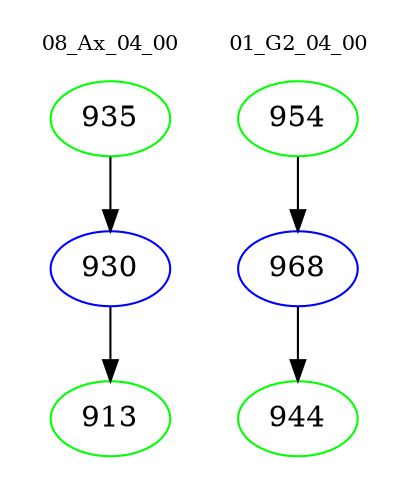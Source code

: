 digraph{
subgraph cluster_0 {
color = white
label = "08_Ax_04_00";
fontsize=10;
T0_935 [label="935", color="green"]
T0_935 -> T0_930 [color="black"]
T0_930 [label="930", color="blue"]
T0_930 -> T0_913 [color="black"]
T0_913 [label="913", color="green"]
}
subgraph cluster_1 {
color = white
label = "01_G2_04_00";
fontsize=10;
T1_954 [label="954", color="green"]
T1_954 -> T1_968 [color="black"]
T1_968 [label="968", color="blue"]
T1_968 -> T1_944 [color="black"]
T1_944 [label="944", color="green"]
}
}
